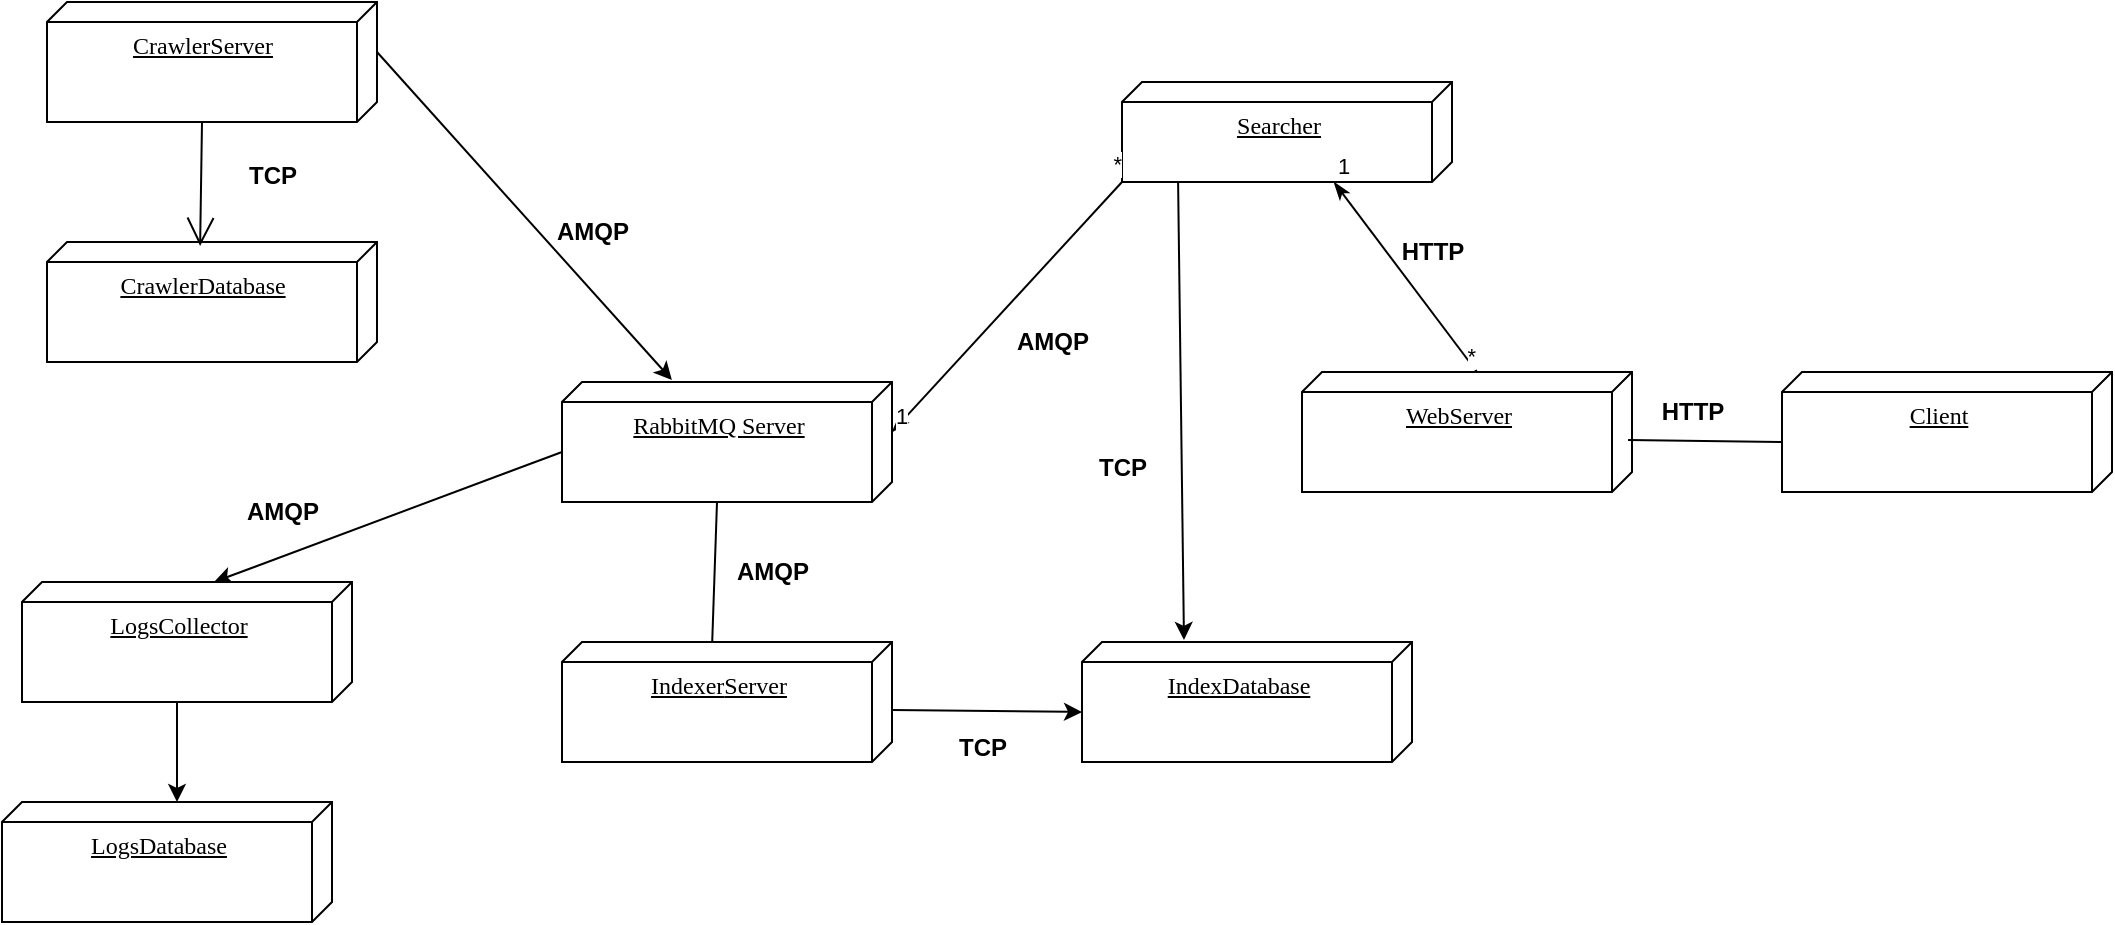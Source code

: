 <mxfile version="23.1.5" type="device">
  <diagram name="Page-1" id="5f0bae14-7c28-e335-631c-24af17079c00">
    <mxGraphModel dx="1418" dy="828" grid="1" gridSize="10" guides="1" tooltips="1" connect="1" arrows="1" fold="1" page="1" pageScale="1" pageWidth="1100" pageHeight="850" background="none" math="0" shadow="0">
      <root>
        <mxCell id="0" />
        <mxCell id="1" parent="0" />
        <mxCell id="TP9K_S0jGBv5KS9Kelej-25" value="&lt;u&gt;RabbitMQ Server&lt;br&gt;&lt;br&gt;&lt;/u&gt;" style="verticalAlign=top;align=center;spacingTop=8;spacingLeft=2;spacingRight=12;shape=cube;size=10;direction=south;fontStyle=0;html=1;rounded=0;shadow=0;comic=0;labelBackgroundColor=none;strokeWidth=1;fontFamily=Verdana;fontSize=12" parent="1" vertex="1">
          <mxGeometry x="650" y="870" width="165" height="60" as="geometry" />
        </mxCell>
        <mxCell id="TP9K_S0jGBv5KS9Kelej-71" value="&lt;u&gt;Searcher&lt;/u&gt;" style="verticalAlign=top;align=center;spacingTop=8;spacingLeft=2;spacingRight=12;shape=cube;size=10;direction=south;fontStyle=0;html=1;rounded=0;shadow=0;comic=0;labelBackgroundColor=none;strokeWidth=1;fontFamily=Verdana;fontSize=12" parent="1" vertex="1">
          <mxGeometry x="930" y="720" width="165" height="50" as="geometry" />
        </mxCell>
        <mxCell id="TP9K_S0jGBv5KS9Kelej-72" value="" style="endArrow=none;html=1;rounded=0;startArrow=classicThin;startFill=1;entryX=1;entryY=1;entryDx=0;entryDy=0;entryPerimeter=0;exitX=0;exitY=0;exitDx=25;exitDy=0;exitPerimeter=0;" parent="1" source="TP9K_S0jGBv5KS9Kelej-25" target="TP9K_S0jGBv5KS9Kelej-71" edge="1">
          <mxGeometry relative="1" as="geometry">
            <mxPoint x="890" y="910" as="sourcePoint" />
            <mxPoint x="1050" y="910" as="targetPoint" />
          </mxGeometry>
        </mxCell>
        <mxCell id="TP9K_S0jGBv5KS9Kelej-73" value="1" style="edgeLabel;resizable=0;html=1;align=left;verticalAlign=bottom;" parent="TP9K_S0jGBv5KS9Kelej-72" connectable="0" vertex="1">
          <mxGeometry x="-1" relative="1" as="geometry" />
        </mxCell>
        <mxCell id="TP9K_S0jGBv5KS9Kelej-74" value="*" style="edgeLabel;resizable=0;html=1;align=right;verticalAlign=bottom;" parent="TP9K_S0jGBv5KS9Kelej-72" connectable="0" vertex="1">
          <mxGeometry x="1" relative="1" as="geometry" />
        </mxCell>
        <mxCell id="TP9K_S0jGBv5KS9Kelej-75" value="&lt;u&gt;WebServer&lt;/u&gt;" style="verticalAlign=top;align=center;spacingTop=8;spacingLeft=2;spacingRight=12;shape=cube;size=10;direction=south;fontStyle=0;html=1;rounded=0;shadow=0;comic=0;labelBackgroundColor=none;strokeWidth=1;fontFamily=Verdana;fontSize=12" parent="1" vertex="1">
          <mxGeometry x="1020" y="865" width="165" height="60" as="geometry" />
        </mxCell>
        <mxCell id="TP9K_S0jGBv5KS9Kelej-76" value="" style="endArrow=none;html=1;rounded=0;startArrow=classicThin;startFill=1;entryX=0;entryY=0;entryDx=0;entryDy=77.5;entryPerimeter=0;exitX=1;exitY=0.358;exitDx=0;exitDy=0;exitPerimeter=0;" parent="1" source="TP9K_S0jGBv5KS9Kelej-71" target="TP9K_S0jGBv5KS9Kelej-75" edge="1">
          <mxGeometry relative="1" as="geometry">
            <mxPoint x="825" y="905" as="sourcePoint" />
            <mxPoint x="940" y="780" as="targetPoint" />
          </mxGeometry>
        </mxCell>
        <mxCell id="TP9K_S0jGBv5KS9Kelej-77" value="1" style="edgeLabel;resizable=0;html=1;align=left;verticalAlign=bottom;" parent="TP9K_S0jGBv5KS9Kelej-76" connectable="0" vertex="1">
          <mxGeometry x="-1" relative="1" as="geometry" />
        </mxCell>
        <mxCell id="TP9K_S0jGBv5KS9Kelej-78" value="*" style="edgeLabel;resizable=0;html=1;align=right;verticalAlign=bottom;" parent="TP9K_S0jGBv5KS9Kelej-76" connectable="0" vertex="1">
          <mxGeometry x="1" relative="1" as="geometry" />
        </mxCell>
        <mxCell id="TP9K_S0jGBv5KS9Kelej-79" value="&lt;u&gt;Client&lt;/u&gt;" style="verticalAlign=top;align=center;spacingTop=8;spacingLeft=2;spacingRight=12;shape=cube;size=10;direction=south;fontStyle=0;html=1;rounded=0;shadow=0;comic=0;labelBackgroundColor=none;strokeWidth=1;fontFamily=Verdana;fontSize=12" parent="1" vertex="1">
          <mxGeometry x="1260" y="865" width="165" height="60" as="geometry" />
        </mxCell>
        <mxCell id="TP9K_S0jGBv5KS9Kelej-80" value="" style="endArrow=none;endFill=0;endSize=12;html=1;rounded=0;exitX=0;exitY=0;exitDx=35;exitDy=165;exitPerimeter=0;entryX=0.567;entryY=0.012;entryDx=0;entryDy=0;entryPerimeter=0;" parent="1" source="TP9K_S0jGBv5KS9Kelej-79" target="TP9K_S0jGBv5KS9Kelej-75" edge="1">
          <mxGeometry width="160" relative="1" as="geometry">
            <mxPoint x="748" y="730" as="sourcePoint" />
            <mxPoint x="748" y="880" as="targetPoint" />
          </mxGeometry>
        </mxCell>
        <mxCell id="TP9K_S0jGBv5KS9Kelej-81" value="HTTP" style="text;align=center;fontStyle=1;verticalAlign=middle;spacingLeft=3;spacingRight=3;strokeColor=none;rotatable=0;points=[[0,0.5],[1,0.5]];portConstraint=eastwest;html=1;direction=west;" parent="1" vertex="1">
          <mxGeometry x="1170" y="870" width="90" height="30" as="geometry" />
        </mxCell>
        <mxCell id="TP9K_S0jGBv5KS9Kelej-85" value="AMQP" style="text;align=center;fontStyle=1;verticalAlign=middle;spacingLeft=3;spacingRight=3;strokeColor=none;rotatable=0;points=[[0,0.5],[1,0.5]];portConstraint=eastwest;html=1;direction=west;" parent="1" vertex="1">
          <mxGeometry x="620" y="780" width="90" height="30" as="geometry" />
        </mxCell>
        <mxCell id="TP9K_S0jGBv5KS9Kelej-87" value="AMQP" style="text;align=center;fontStyle=1;verticalAlign=middle;spacingLeft=3;spacingRight=3;strokeColor=none;rotatable=0;points=[[0,0.5],[1,0.5]];portConstraint=eastwest;html=1;direction=west;" parent="1" vertex="1">
          <mxGeometry x="850" y="835" width="90" height="30" as="geometry" />
        </mxCell>
        <mxCell id="TP9K_S0jGBv5KS9Kelej-89" value="AMQP" style="text;align=center;fontStyle=1;verticalAlign=middle;spacingLeft=3;spacingRight=3;strokeColor=none;rotatable=0;points=[[0,0.5],[1,0.5]];portConstraint=eastwest;html=1;direction=west;" parent="1" vertex="1">
          <mxGeometry x="710" y="950" width="90" height="30" as="geometry" />
        </mxCell>
        <mxCell id="TP9K_S0jGBv5KS9Kelej-91" value="HTTP" style="text;align=center;fontStyle=1;verticalAlign=middle;spacingLeft=3;spacingRight=3;strokeColor=none;rotatable=0;points=[[0,0.5],[1,0.5]];portConstraint=eastwest;html=1;direction=west;" parent="1" vertex="1">
          <mxGeometry x="1040" y="790" width="90" height="30" as="geometry" />
        </mxCell>
        <mxCell id="TP9K_S0jGBv5KS9Kelej-92" value="&lt;u&gt;LogsDatabase&lt;/u&gt;" style="verticalAlign=top;align=center;spacingTop=8;spacingLeft=2;spacingRight=12;shape=cube;size=10;direction=south;fontStyle=0;html=1;rounded=0;shadow=0;comic=0;labelBackgroundColor=none;strokeWidth=1;fontFamily=Verdana;fontSize=12" parent="1" vertex="1">
          <mxGeometry x="370" y="1080" width="165" height="60" as="geometry" />
        </mxCell>
        <mxCell id="TP9K_S0jGBv5KS9Kelej-94" value="AMQP" style="text;align=center;fontStyle=1;verticalAlign=middle;spacingLeft=3;spacingRight=3;strokeColor=none;rotatable=0;points=[[0,0.5],[1,0.5]];portConstraint=eastwest;html=1;direction=west;" parent="1" vertex="1">
          <mxGeometry x="465" y="920" width="90" height="30" as="geometry" />
        </mxCell>
        <mxCell id="wc30yqqEwCUBnEx1FG5M-2" value="" style="endArrow=none;html=1;rounded=0;entryX=0;entryY=0;entryDx=60;entryDy=87.5;entryPerimeter=0;exitX=0.017;exitY=0.545;exitDx=0;exitDy=0;exitPerimeter=0;" parent="1" source="TP9K_S0jGBv5KS9Kelej-37" target="TP9K_S0jGBv5KS9Kelej-25" edge="1">
          <mxGeometry width="50" height="50" relative="1" as="geometry">
            <mxPoint x="670" y="980" as="sourcePoint" />
            <mxPoint x="330" y="1160" as="targetPoint" />
          </mxGeometry>
        </mxCell>
        <mxCell id="wc30yqqEwCUBnEx1FG5M-3" value="" style="endArrow=classic;html=1;rounded=0;exitX=0;exitY=0;exitDx=35;exitDy=165;exitPerimeter=0;entryX=0;entryY=0.418;entryDx=0;entryDy=0;entryPerimeter=0;" parent="1" source="TP9K_S0jGBv5KS9Kelej-25" target="hYaXyLABPVaL52oYoHBW-1" edge="1">
          <mxGeometry width="50" height="50" relative="1" as="geometry">
            <mxPoint x="230" y="1170" as="sourcePoint" />
            <mxPoint x="460" y="970" as="targetPoint" />
          </mxGeometry>
        </mxCell>
        <mxCell id="wc30yqqEwCUBnEx1FG5M-5" value="" style="endArrow=classic;html=1;rounded=0;entryX=-0.017;entryY=0.667;entryDx=0;entryDy=0;entryPerimeter=0;exitX=0;exitY=0;exitDx=25;exitDy=0;exitPerimeter=0;" parent="1" source="TP9K_S0jGBv5KS9Kelej-5" target="TP9K_S0jGBv5KS9Kelej-25" edge="1">
          <mxGeometry width="50" height="50" relative="1" as="geometry">
            <mxPoint x="300" y="1020" as="sourcePoint" />
            <mxPoint x="350" y="970" as="targetPoint" />
          </mxGeometry>
        </mxCell>
        <mxCell id="TP9K_S0jGBv5KS9Kelej-42" value="&lt;u&gt;IndexDatabase&lt;/u&gt;" style="verticalAlign=top;align=center;spacingTop=8;spacingLeft=2;spacingRight=12;shape=cube;size=10;direction=south;fontStyle=0;html=1;rounded=0;shadow=0;comic=0;labelBackgroundColor=none;strokeWidth=1;fontFamily=Verdana;fontSize=12" parent="1" vertex="1">
          <mxGeometry x="910" y="1000" width="165" height="60" as="geometry" />
        </mxCell>
        <mxCell id="TP9K_S0jGBv5KS9Kelej-37" value="&lt;u style=&quot;border-color: var(--border-color);&quot;&gt;Indexer&lt;/u&gt;&lt;u&gt;Server&lt;/u&gt;" style="verticalAlign=top;align=center;spacingTop=8;spacingLeft=2;spacingRight=12;shape=cube;size=10;direction=south;fontStyle=0;html=1;rounded=0;shadow=0;comic=0;labelBackgroundColor=none;strokeWidth=1;fontFamily=Verdana;fontSize=12" parent="1" vertex="1">
          <mxGeometry x="650" y="1000" width="165" height="60" as="geometry" />
        </mxCell>
        <mxCell id="TP9K_S0jGBv5KS9Kelej-83" value="TCP" style="text;align=center;fontStyle=1;verticalAlign=middle;spacingLeft=3;spacingRight=3;strokeColor=none;rotatable=0;points=[[0,0.5],[1,0.5]];portConstraint=eastwest;html=1;" parent="1" vertex="1">
          <mxGeometry x="820" y="1040" width="80" height="26" as="geometry" />
        </mxCell>
        <mxCell id="hYaXyLABPVaL52oYoHBW-1" value="&lt;u&gt;LogsCollector&lt;/u&gt;" style="verticalAlign=top;align=center;spacingTop=8;spacingLeft=2;spacingRight=12;shape=cube;size=10;direction=south;fontStyle=0;html=1;rounded=0;shadow=0;comic=0;labelBackgroundColor=none;strokeWidth=1;fontFamily=Verdana;fontSize=12" parent="1" vertex="1">
          <mxGeometry x="380" y="970" width="165" height="60" as="geometry" />
        </mxCell>
        <mxCell id="hYaXyLABPVaL52oYoHBW-2" value="" style="endArrow=classic;html=1;rounded=0;exitX=0;exitY=0;exitDx=60;exitDy=87.5;exitPerimeter=0;entryX=0;entryY=0;entryDx=0;entryDy=77.5;entryPerimeter=0;" parent="1" source="hYaXyLABPVaL52oYoHBW-1" target="TP9K_S0jGBv5KS9Kelej-92" edge="1">
          <mxGeometry width="50" height="50" relative="1" as="geometry">
            <mxPoint x="530" y="1090" as="sourcePoint" />
            <mxPoint x="580" y="1040" as="targetPoint" />
          </mxGeometry>
        </mxCell>
        <mxCell id="hYaXyLABPVaL52oYoHBW-5" value="" style="endArrow=classic;html=1;rounded=0;entryX=0;entryY=0;entryDx=35;entryDy=165;entryPerimeter=0;exitX=0.567;exitY=0;exitDx=0;exitDy=0;exitPerimeter=0;" parent="1" source="TP9K_S0jGBv5KS9Kelej-37" target="TP9K_S0jGBv5KS9Kelej-42" edge="1">
          <mxGeometry width="50" height="50" relative="1" as="geometry">
            <mxPoint x="910" y="1030" as="sourcePoint" />
            <mxPoint x="1030" y="1140" as="targetPoint" />
          </mxGeometry>
        </mxCell>
        <mxCell id="hYaXyLABPVaL52oYoHBW-6" value="" style="endArrow=classic;html=1;rounded=0;exitX=1;exitY=0.83;exitDx=0;exitDy=0;exitPerimeter=0;entryX=-0.017;entryY=0.691;entryDx=0;entryDy=0;entryPerimeter=0;" parent="1" source="TP9K_S0jGBv5KS9Kelej-71" target="TP9K_S0jGBv5KS9Kelej-42" edge="1">
          <mxGeometry width="50" height="50" relative="1" as="geometry">
            <mxPoint x="900" y="1000" as="sourcePoint" />
            <mxPoint x="950" y="1000" as="targetPoint" />
          </mxGeometry>
        </mxCell>
        <mxCell id="hYaXyLABPVaL52oYoHBW-7" value="TCP" style="text;align=center;fontStyle=1;verticalAlign=middle;spacingLeft=3;spacingRight=3;strokeColor=none;rotatable=0;points=[[0,0.5],[1,0.5]];portConstraint=eastwest;html=1;" parent="1" vertex="1">
          <mxGeometry x="890" y="900" width="80" height="26" as="geometry" />
        </mxCell>
        <mxCell id="TP9K_S0jGBv5KS9Kelej-18" value="&lt;u&gt;CrawlerDatabase&lt;/u&gt;" style="verticalAlign=top;align=center;spacingTop=8;spacingLeft=2;spacingRight=12;shape=cube;size=10;direction=south;fontStyle=0;html=1;rounded=0;shadow=0;comic=0;labelBackgroundColor=none;strokeWidth=1;fontFamily=Verdana;fontSize=12" parent="1" vertex="1">
          <mxGeometry x="392.5" y="800" width="165" height="60" as="geometry" />
        </mxCell>
        <mxCell id="JCblWlGQWzk6j3e6-2lU-3" value="" style="endArrow=open;endFill=1;endSize=12;html=1;rounded=0;exitX=0;exitY=0;exitDx=60;exitDy=87.5;exitPerimeter=0;entryX=0.033;entryY=0.536;entryDx=0;entryDy=0;entryPerimeter=0;" parent="1" source="TP9K_S0jGBv5KS9Kelej-5" target="TP9K_S0jGBv5KS9Kelej-18" edge="1">
          <mxGeometry width="160" relative="1" as="geometry">
            <mxPoint x="390" y="1090" as="sourcePoint" />
            <mxPoint x="540" y="780" as="targetPoint" />
          </mxGeometry>
        </mxCell>
        <mxCell id="TP9K_S0jGBv5KS9Kelej-5" value="&lt;u&gt;CrawlerServer&lt;/u&gt;" style="verticalAlign=top;align=center;spacingTop=8;spacingLeft=2;spacingRight=12;shape=cube;size=10;direction=south;fontStyle=0;html=1;rounded=0;shadow=0;comic=0;labelBackgroundColor=none;strokeWidth=1;fontFamily=Verdana;fontSize=12" parent="1" vertex="1">
          <mxGeometry x="392.5" y="680" width="165" height="60" as="geometry" />
        </mxCell>
        <mxCell id="JCblWlGQWzk6j3e6-2lU-4" value="TCP" style="text;align=center;fontStyle=1;verticalAlign=middle;spacingLeft=3;spacingRight=3;strokeColor=none;rotatable=0;points=[[0,0.5],[1,0.5]];portConstraint=eastwest;html=1;" parent="1" vertex="1">
          <mxGeometry x="465" y="754" width="80" height="26" as="geometry" />
        </mxCell>
      </root>
    </mxGraphModel>
  </diagram>
</mxfile>
